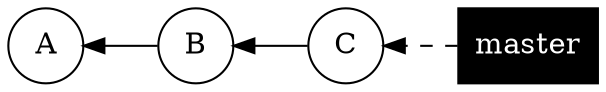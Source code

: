 digraph git {
	graph [rankdir=RL]
	node [shape=circle]
	{
		node [group=master_commits]
		cabdedff95 [label=C tooltip=cabdedff957f7dec15f365e7c29eaead9930d618]
		a5cbd99954 [label=B tooltip=a5cbd999545aeabc2e102a845aeb0466f01454a2]
		d98f949840 [label=A tooltip=d98f94984057d760066ba0b300ab4930497bcba6]
	}
	{
		node [color=black fontcolor=white group=heads shape=box style=filled]
		master
	}
	{
		edge [style=dashed]
		master -> cabdedff95
	}
	a5cbd99954 -> d98f949840
	cabdedff95 -> a5cbd99954
}
